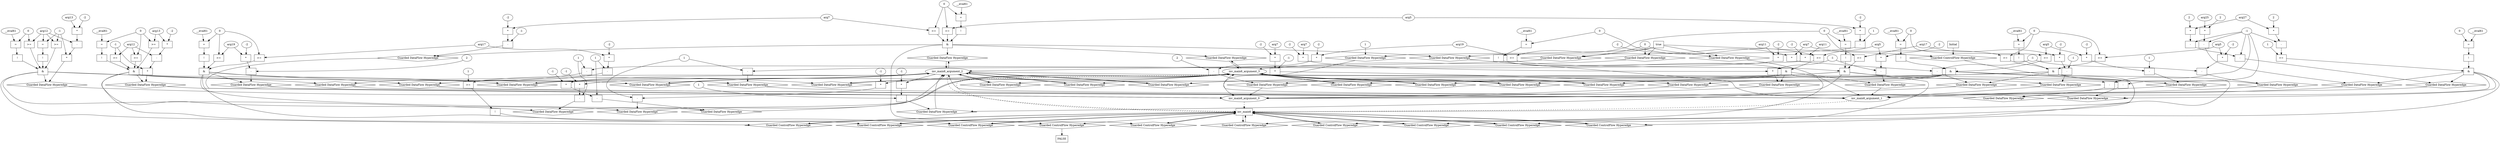 digraph dag {
inv_main6 [label="inv_main6" shape="rect"];
FALSE [label="FALSE" shape="rect"];
Initial [label="Initial" shape="rect"];
ControlFowHyperEdge_0 [label="Guarded ControlFlow Hyperedge" shape="diamond"];
Initial -> ControlFowHyperEdge_0[label=""]
ControlFowHyperEdge_0 -> inv_main6[label=""]
ControlFowHyperEdge_1 [label="Guarded ControlFlow Hyperedge" shape="diamond"];
inv_main6 -> ControlFowHyperEdge_1[label=""]
ControlFowHyperEdge_1 -> inv_main6[label=""]
ControlFowHyperEdge_2 [label="Guarded ControlFlow Hyperedge" shape="diamond"];
inv_main6 -> ControlFowHyperEdge_2[label=""]
ControlFowHyperEdge_2 -> inv_main6[label=""]
ControlFowHyperEdge_3 [label="Guarded ControlFlow Hyperedge" shape="diamond"];
inv_main6 -> ControlFowHyperEdge_3[label=""]
ControlFowHyperEdge_3 -> inv_main6[label=""]
ControlFowHyperEdge_4 [label="Guarded ControlFlow Hyperedge" shape="diamond"];
inv_main6 -> ControlFowHyperEdge_4[label=""]
ControlFowHyperEdge_4 -> inv_main6[label=""]
ControlFowHyperEdge_5 [label="Guarded ControlFlow Hyperedge" shape="diamond"];
inv_main6 -> ControlFowHyperEdge_5[label=""]
ControlFowHyperEdge_5 -> inv_main6[label=""]
ControlFowHyperEdge_6 [label="Guarded ControlFlow Hyperedge" shape="diamond"];
inv_main6 -> ControlFowHyperEdge_6[label=""]
ControlFowHyperEdge_6 -> inv_main6[label=""]
ControlFowHyperEdge_7 [label="Guarded ControlFlow Hyperedge" shape="diamond"];
inv_main6 -> ControlFowHyperEdge_7[label=""]
ControlFowHyperEdge_7 -> inv_main6[label=""]
ControlFowHyperEdge_8 [label="Guarded ControlFlow Hyperedge" shape="diamond"];
inv_main6 -> ControlFowHyperEdge_8[label=""]
ControlFowHyperEdge_8 -> inv_main6[label=""]
ControlFowHyperEdge_9 [label="Guarded ControlFlow Hyperedge" shape="diamond"];
inv_main6 -> ControlFowHyperEdge_9[label=""]
ControlFowHyperEdge_9 -> inv_main6[label=""]
ControlFowHyperEdge_10 [label="Guarded ControlFlow Hyperedge" shape="diamond"];
inv_main6 -> ControlFowHyperEdge_10[label=""]
ControlFowHyperEdge_10 -> FALSE[label=""]
inv_main6_argument_0 [label="inv_main6_argument_0" shape="oval"];
inv_main6_argument_0 -> inv_main6[label="" style="dashed"]
inv_main6_argument_1 [label="inv_main6_argument_1" shape="oval"];
inv_main6_argument_1 -> inv_main6[label="" style="dashed"]
inv_main6_argument_2 [label="inv_main6_argument_2" shape="oval"];
inv_main6_argument_2 -> inv_main6[label="" style="dashed"]
inv_main6_argument_3 [label="inv_main6_argument_3" shape="oval"];
inv_main6_argument_3 -> inv_main6[label="" style="dashed"]

true_0 [label="true" shape="rect"];
true_0->ControlFowHyperEdge_0 [label=""];
xxxinv_main6___Initial_0xxxdataFlow_0_node_0 [label="1"];

xxxinv_main6___Initial_0xxxdataFlow_0_node_0->DataFowHyperEdge_0_inv_main6_argument_0 [label=""];
xxxinv_main6___Initial_0xxxdataFlow1_node_0 [label="0"];

xxxinv_main6___Initial_0xxxdataFlow1_node_0->DataFowHyperEdge_0_inv_main6_argument_1 [label=""];

xxxinv_main6___Initial_0xxxdataFlow1_node_0->DataFowHyperEdge_0_inv_main6_argument_2 [label=""];

xxxinv_main6___Initial_0xxxdataFlow1_node_0->DataFowHyperEdge_0_inv_main6_argument_3 [label=""];
xxxinv_main6___inv_main6_1xxx_and [label="&" shape="rect"];
xxxinv_main6___inv_main6_1xxxguard_0_node_0 [label="!" shape="rect"];
xxxinv_main6___inv_main6_1xxxguard_0_node_1 [label="=" shape="rect"];
xxxinv_main6___inv_main6_1xxxguard_0_node_2 [label="__eval61"];
xxxinv_main6___inv_main6_1xxxguard_0_node_3 [label="0"];
xxxinv_main6___inv_main6_1xxxguard_0_node_1->xxxinv_main6___inv_main6_1xxxguard_0_node_0
xxxinv_main6___inv_main6_1xxxguard_0_node_2->xxxinv_main6___inv_main6_1xxxguard_0_node_1
xxxinv_main6___inv_main6_1xxxguard_0_node_3->xxxinv_main6___inv_main6_1xxxguard_0_node_1

xxxinv_main6___inv_main6_1xxxguard_0_node_0->xxxinv_main6___inv_main6_1xxx_and [label=""];
xxxinv_main6___inv_main6_1xxxguard1_node_0 [label=">=" shape="rect"];
xxxinv_main6___inv_main6_1xxxguard_0_node_3->xxxinv_main6___inv_main6_1xxxguard1_node_0
xxxinv_main6___inv_main6_1xxxdataFlow_0_node_4->xxxinv_main6___inv_main6_1xxxguard1_node_0

xxxinv_main6___inv_main6_1xxxguard1_node_0->xxxinv_main6___inv_main6_1xxx_and [label=""];
xxxinv_main6___inv_main6_1xxxguard2_node_0 [label=">=" shape="rect"];
xxxinv_main6___inv_main6_1xxxdataFlow1_node_4->xxxinv_main6___inv_main6_1xxxguard2_node_0
xxxinv_main6___inv_main6_1xxxguard_0_node_3->xxxinv_main6___inv_main6_1xxxguard2_node_0

xxxinv_main6___inv_main6_1xxxguard2_node_0->xxxinv_main6___inv_main6_1xxx_and [label=""];
xxxinv_main6___inv_main6_1xxx_and->ControlFowHyperEdge_1 [label=""];
xxxinv_main6___inv_main6_1xxxdataFlow_0_node_0 [label="-" shape="rect"];
xxxinv_main6___inv_main6_1xxxdataFlow_0_node_1 [label="-1"];
xxxinv_main6___inv_main6_1xxxdataFlow_0_node_2 [label="*" shape="rect"];
xxxinv_main6___inv_main6_1xxxdataFlow_0_node_3 [label="-2"];
xxxinv_main6___inv_main6_1xxxdataFlow_0_node_4 [label="arg7"];
xxxinv_main6___inv_main6_1xxxdataFlow_0_node_1->xxxinv_main6___inv_main6_1xxxdataFlow_0_node_0
xxxinv_main6___inv_main6_1xxxdataFlow_0_node_2->xxxinv_main6___inv_main6_1xxxdataFlow_0_node_0
xxxinv_main6___inv_main6_1xxxdataFlow_0_node_4->xxxinv_main6___inv_main6_1xxxdataFlow_0_node_2
xxxinv_main6___inv_main6_1xxxdataFlow_0_node_3->xxxinv_main6___inv_main6_1xxxdataFlow_0_node_2

xxxinv_main6___inv_main6_1xxxdataFlow_0_node_0->DataFowHyperEdge_1_inv_main6_argument_0 [label=""];
xxxinv_main6___inv_main6_1xxxdataFlow1_node_0 [label="-" shape="rect"];
xxxinv_main6___inv_main6_1xxxdataFlow1_node_1 [label="1"];
xxxinv_main6___inv_main6_1xxxdataFlow1_node_2 [label="*" shape="rect"];
xxxinv_main6___inv_main6_1xxxdataFlow1_node_3 [label="-2"];
xxxinv_main6___inv_main6_1xxxdataFlow1_node_4 [label="arg5"];
xxxinv_main6___inv_main6_1xxxdataFlow1_node_1->xxxinv_main6___inv_main6_1xxxdataFlow1_node_0
xxxinv_main6___inv_main6_1xxxdataFlow1_node_2->xxxinv_main6___inv_main6_1xxxdataFlow1_node_0
xxxinv_main6___inv_main6_1xxxdataFlow1_node_4->xxxinv_main6___inv_main6_1xxxdataFlow1_node_2
xxxinv_main6___inv_main6_1xxxdataFlow1_node_3->xxxinv_main6___inv_main6_1xxxdataFlow1_node_2

xxxinv_main6___inv_main6_1xxxdataFlow1_node_0->DataFowHyperEdge_1_inv_main6_argument_1 [label=""];
xxxinv_main6___inv_main6_2xxx_and [label="&" shape="rect"];
xxxinv_main6___inv_main6_2xxxguard_0_node_0 [label="!" shape="rect"];
xxxinv_main6___inv_main6_2xxxguard_0_node_1 [label="=" shape="rect"];
xxxinv_main6___inv_main6_2xxxguard_0_node_2 [label="__eval61"];
xxxinv_main6___inv_main6_2xxxguard_0_node_3 [label="0"];
xxxinv_main6___inv_main6_2xxxguard_0_node_1->xxxinv_main6___inv_main6_2xxxguard_0_node_0
xxxinv_main6___inv_main6_2xxxguard_0_node_2->xxxinv_main6___inv_main6_2xxxguard_0_node_1
xxxinv_main6___inv_main6_2xxxguard_0_node_3->xxxinv_main6___inv_main6_2xxxguard_0_node_1

xxxinv_main6___inv_main6_2xxxguard_0_node_0->xxxinv_main6___inv_main6_2xxx_and [label=""];
xxxinv_main6___inv_main6_2xxxguard1_node_0 [label=">=" shape="rect"];
xxxinv_main6___inv_main6_2xxxdataFlow1_node_4->xxxinv_main6___inv_main6_2xxxguard1_node_0
xxxinv_main6___inv_main6_2xxxguard_0_node_3->xxxinv_main6___inv_main6_2xxxguard1_node_0

xxxinv_main6___inv_main6_2xxxguard1_node_0->xxxinv_main6___inv_main6_2xxx_and [label=""];
xxxinv_main6___inv_main6_2xxx_and->ControlFowHyperEdge_2 [label=""];
xxxinv_main6___inv_main6_2xxxdataFlow_0_node_0 [label="*" shape="rect"];
xxxinv_main6___inv_main6_2xxxdataFlow_0_node_1 [label="-1"];
xxxinv_main6___inv_main6_2xxxdataFlow_0_node_2 [label="*" shape="rect"];
xxxinv_main6___inv_main6_2xxxdataFlow_0_node_3 [label="-2"];
xxxinv_main6___inv_main6_2xxxdataFlow_0_node_4 [label="arg7"];
xxxinv_main6___inv_main6_2xxxdataFlow_0_node_1->xxxinv_main6___inv_main6_2xxxdataFlow_0_node_0
xxxinv_main6___inv_main6_2xxxdataFlow_0_node_2->xxxinv_main6___inv_main6_2xxxdataFlow_0_node_0
xxxinv_main6___inv_main6_2xxxdataFlow_0_node_4->xxxinv_main6___inv_main6_2xxxdataFlow_0_node_2
xxxinv_main6___inv_main6_2xxxdataFlow_0_node_3->xxxinv_main6___inv_main6_2xxxdataFlow_0_node_2

xxxinv_main6___inv_main6_2xxxdataFlow_0_node_0->DataFowHyperEdge_2_inv_main6_argument_0 [label=""];
xxxinv_main6___inv_main6_2xxxdataFlow1_node_0 [label="-" shape="rect"];
xxxinv_main6___inv_main6_2xxxdataFlow1_node_1 [label="1"];
xxxinv_main6___inv_main6_2xxxdataFlow1_node_2 [label="*" shape="rect"];
xxxinv_main6___inv_main6_2xxxdataFlow1_node_3 [label="-2"];
xxxinv_main6___inv_main6_2xxxdataFlow1_node_4 [label="arg5"];
xxxinv_main6___inv_main6_2xxxdataFlow1_node_1->xxxinv_main6___inv_main6_2xxxdataFlow1_node_0
xxxinv_main6___inv_main6_2xxxdataFlow1_node_2->xxxinv_main6___inv_main6_2xxxdataFlow1_node_0
xxxinv_main6___inv_main6_2xxxdataFlow1_node_4->xxxinv_main6___inv_main6_2xxxdataFlow1_node_2
xxxinv_main6___inv_main6_2xxxdataFlow1_node_3->xxxinv_main6___inv_main6_2xxxdataFlow1_node_2

xxxinv_main6___inv_main6_2xxxdataFlow1_node_0->DataFowHyperEdge_2_inv_main6_argument_1 [label=""];
xxxinv_main6___inv_main6_3xxx_and [label="&" shape="rect"];
xxxinv_main6___inv_main6_3xxxguard_0_node_0 [label="!" shape="rect"];
xxxinv_main6___inv_main6_3xxxguard_0_node_1 [label="=" shape="rect"];
xxxinv_main6___inv_main6_3xxxguard_0_node_2 [label="__eval61"];
xxxinv_main6___inv_main6_3xxxguard_0_node_3 [label="0"];
xxxinv_main6___inv_main6_3xxxguard_0_node_1->xxxinv_main6___inv_main6_3xxxguard_0_node_0
xxxinv_main6___inv_main6_3xxxguard_0_node_2->xxxinv_main6___inv_main6_3xxxguard_0_node_1
xxxinv_main6___inv_main6_3xxxguard_0_node_3->xxxinv_main6___inv_main6_3xxxguard_0_node_1

xxxinv_main6___inv_main6_3xxxguard_0_node_0->xxxinv_main6___inv_main6_3xxx_and [label=""];
xxxinv_main6___inv_main6_3xxxguard1_node_0 [label=">=" shape="rect"];
xxxinv_main6___inv_main6_3xxxguard_0_node_3->xxxinv_main6___inv_main6_3xxxguard1_node_0
xxxinv_main6___inv_main6_3xxxdataFlow_0_node_4->xxxinv_main6___inv_main6_3xxxguard1_node_0

xxxinv_main6___inv_main6_3xxxguard1_node_0->xxxinv_main6___inv_main6_3xxx_and [label=""];
xxxinv_main6___inv_main6_3xxxguard2_node_0 [label=">=" shape="rect"];
xxxinv_main6___inv_main6_3xxxguard_0_node_3->xxxinv_main6___inv_main6_3xxxguard2_node_0
xxxinv_main6___inv_main6_3xxxdataFlow1_node_4->xxxinv_main6___inv_main6_3xxxguard2_node_0

xxxinv_main6___inv_main6_3xxxguard2_node_0->xxxinv_main6___inv_main6_3xxx_and [label=""];
xxxinv_main6___inv_main6_3xxx_and->ControlFowHyperEdge_3 [label=""];
xxxinv_main6___inv_main6_3xxxdataFlow_0_node_0 [label="-" shape="rect"];
xxxinv_main6___inv_main6_3xxxdataFlow_0_node_1 [label="-1"];
xxxinv_main6___inv_main6_3xxxdataFlow_0_node_2 [label="*" shape="rect"];
xxxinv_main6___inv_main6_3xxxdataFlow_0_node_3 [label="-2"];
xxxinv_main6___inv_main6_3xxxdataFlow_0_node_4 [label="arg7"];
xxxinv_main6___inv_main6_3xxxdataFlow_0_node_1->xxxinv_main6___inv_main6_3xxxdataFlow_0_node_0
xxxinv_main6___inv_main6_3xxxdataFlow_0_node_2->xxxinv_main6___inv_main6_3xxxdataFlow_0_node_0
xxxinv_main6___inv_main6_3xxxdataFlow_0_node_4->xxxinv_main6___inv_main6_3xxxdataFlow_0_node_2
xxxinv_main6___inv_main6_3xxxdataFlow_0_node_3->xxxinv_main6___inv_main6_3xxxdataFlow_0_node_2

xxxinv_main6___inv_main6_3xxxdataFlow_0_node_0->DataFowHyperEdge_3_inv_main6_argument_0 [label=""];
xxxinv_main6___inv_main6_3xxxdataFlow1_node_0 [label="-" shape="rect"];
xxxinv_main6___inv_main6_3xxxdataFlow1_node_2 [label="*" shape="rect"];
xxxinv_main6___inv_main6_3xxxdataFlow1_node_3 [label="-2"];
xxxinv_main6___inv_main6_3xxxdataFlow1_node_4 [label="arg5"];
xxxinv_main6___inv_main6_3xxxdataFlow_0_node_1->xxxinv_main6___inv_main6_3xxxdataFlow1_node_0
xxxinv_main6___inv_main6_3xxxdataFlow1_node_2->xxxinv_main6___inv_main6_3xxxdataFlow1_node_0
xxxinv_main6___inv_main6_3xxxdataFlow1_node_4->xxxinv_main6___inv_main6_3xxxdataFlow1_node_2
xxxinv_main6___inv_main6_3xxxdataFlow1_node_3->xxxinv_main6___inv_main6_3xxxdataFlow1_node_2

xxxinv_main6___inv_main6_3xxxdataFlow1_node_0->DataFowHyperEdge_3_inv_main6_argument_1 [label=""];
xxxinv_main6___inv_main6_4xxx_and [label="&" shape="rect"];
xxxinv_main6___inv_main6_4xxxguard_0_node_0 [label="!" shape="rect"];
xxxinv_main6___inv_main6_4xxxguard_0_node_1 [label="=" shape="rect"];
xxxinv_main6___inv_main6_4xxxguard_0_node_2 [label="__eval61"];
xxxinv_main6___inv_main6_4xxxguard_0_node_3 [label="0"];
xxxinv_main6___inv_main6_4xxxguard_0_node_1->xxxinv_main6___inv_main6_4xxxguard_0_node_0
xxxinv_main6___inv_main6_4xxxguard_0_node_2->xxxinv_main6___inv_main6_4xxxguard_0_node_1
xxxinv_main6___inv_main6_4xxxguard_0_node_3->xxxinv_main6___inv_main6_4xxxguard_0_node_1

xxxinv_main6___inv_main6_4xxxguard_0_node_0->xxxinv_main6___inv_main6_4xxx_and [label=""];
xxxinv_main6___inv_main6_4xxxguard1_node_0 [label=">=" shape="rect"];
xxxinv_main6___inv_main6_4xxxguard_0_node_3->xxxinv_main6___inv_main6_4xxxguard1_node_0
xxxinv_main6___inv_main6_4xxxdataFlow1_node_4->xxxinv_main6___inv_main6_4xxxguard1_node_0

xxxinv_main6___inv_main6_4xxxguard1_node_0->xxxinv_main6___inv_main6_4xxx_and [label=""];
xxxinv_main6___inv_main6_4xxx_and->ControlFowHyperEdge_4 [label=""];
xxxinv_main6___inv_main6_4xxxdataFlow_0_node_0 [label="*" shape="rect"];
xxxinv_main6___inv_main6_4xxxdataFlow_0_node_1 [label="-1"];
xxxinv_main6___inv_main6_4xxxdataFlow_0_node_2 [label="*" shape="rect"];
xxxinv_main6___inv_main6_4xxxdataFlow_0_node_3 [label="-2"];
xxxinv_main6___inv_main6_4xxxdataFlow_0_node_4 [label="arg7"];
xxxinv_main6___inv_main6_4xxxdataFlow_0_node_1->xxxinv_main6___inv_main6_4xxxdataFlow_0_node_0
xxxinv_main6___inv_main6_4xxxdataFlow_0_node_2->xxxinv_main6___inv_main6_4xxxdataFlow_0_node_0
xxxinv_main6___inv_main6_4xxxdataFlow_0_node_4->xxxinv_main6___inv_main6_4xxxdataFlow_0_node_2
xxxinv_main6___inv_main6_4xxxdataFlow_0_node_3->xxxinv_main6___inv_main6_4xxxdataFlow_0_node_2

xxxinv_main6___inv_main6_4xxxdataFlow_0_node_0->DataFowHyperEdge_4_inv_main6_argument_0 [label=""];
xxxinv_main6___inv_main6_4xxxdataFlow1_node_0 [label="-" shape="rect"];
xxxinv_main6___inv_main6_4xxxdataFlow_0_node_1 [label="-1"];
xxxinv_main6___inv_main6_4xxxdataFlow1_node_2 [label="*" shape="rect"];
xxxinv_main6___inv_main6_4xxxdataFlow1_node_3 [label="-2"];
xxxinv_main6___inv_main6_4xxxdataFlow1_node_4 [label="arg5"];
xxxinv_main6___inv_main6_4xxxdataFlow_0_node_1->xxxinv_main6___inv_main6_4xxxdataFlow1_node_0
xxxinv_main6___inv_main6_4xxxdataFlow1_node_2->xxxinv_main6___inv_main6_4xxxdataFlow1_node_0
xxxinv_main6___inv_main6_4xxxdataFlow1_node_4->xxxinv_main6___inv_main6_4xxxdataFlow1_node_2
xxxinv_main6___inv_main6_4xxxdataFlow1_node_3->xxxinv_main6___inv_main6_4xxxdataFlow1_node_2

xxxinv_main6___inv_main6_4xxxdataFlow1_node_0->DataFowHyperEdge_4_inv_main6_argument_1 [label=""];
xxxinv_main6___inv_main6_5xxx_and [label="&" shape="rect"];
xxxinv_main6___inv_main6_5xxxguard_0_node_0 [label="!" shape="rect"];
xxxinv_main6___inv_main6_5xxxguard_0_node_1 [label="=" shape="rect"];
xxxinv_main6___inv_main6_5xxxguard_0_node_2 [label="__eval61"];
xxxinv_main6___inv_main6_5xxxguard_0_node_3 [label="0"];
xxxinv_main6___inv_main6_5xxxguard_0_node_1->xxxinv_main6___inv_main6_5xxxguard_0_node_0
xxxinv_main6___inv_main6_5xxxguard_0_node_2->xxxinv_main6___inv_main6_5xxxguard_0_node_1
xxxinv_main6___inv_main6_5xxxguard_0_node_3->xxxinv_main6___inv_main6_5xxxguard_0_node_1

xxxinv_main6___inv_main6_5xxxguard_0_node_0->xxxinv_main6___inv_main6_5xxx_and [label=""];
xxxinv_main6___inv_main6_5xxxguard1_node_0 [label="!" shape="rect"];
xxxinv_main6___inv_main6_5xxxguard1_node_1 [label="=" shape="rect"];
xxxinv_main6___inv_main6_5xxxdataFlow_0_node_1 [label="-1"];
xxxinv_main6___inv_main6_5xxxguard1_node_1->xxxinv_main6___inv_main6_5xxxguard1_node_0
xxxinv_main6___inv_main6_5xxxdataFlow_0_node_6->xxxinv_main6___inv_main6_5xxxguard1_node_1
xxxinv_main6___inv_main6_5xxxdataFlow_0_node_1->xxxinv_main6___inv_main6_5xxxguard1_node_1

xxxinv_main6___inv_main6_5xxxguard1_node_0->xxxinv_main6___inv_main6_5xxx_and [label=""];
xxxinv_main6___inv_main6_5xxxguard2_node_0 [label=">=" shape="rect"];
xxxinv_main6___inv_main6_5xxxguard_0_node_3->xxxinv_main6___inv_main6_5xxxguard2_node_0
xxxinv_main6___inv_main6_5xxxdataFlow_0_node_6->xxxinv_main6___inv_main6_5xxxguard2_node_0

xxxinv_main6___inv_main6_5xxxguard2_node_0->xxxinv_main6___inv_main6_5xxx_and [label=""];
xxxinv_main6___inv_main6_5xxxguard3_node_0 [label=">=" shape="rect"];
xxxinv_main6___inv_main6_5xxxdataFlow_0_node_6->xxxinv_main6___inv_main6_5xxxguard3_node_0
xxxinv_main6___inv_main6_5xxxdataFlow_0_node_1->xxxinv_main6___inv_main6_5xxxguard3_node_0

xxxinv_main6___inv_main6_5xxxguard3_node_0->xxxinv_main6___inv_main6_5xxx_and [label=""];
xxxinv_main6___inv_main6_5xxx_and->ControlFowHyperEdge_5 [label=""];
xxxinv_main6___inv_main6_5xxxdataFlow_0_node_0 [label="*" shape="rect"];
xxxinv_main6___inv_main6_5xxxdataFlow_0_node_1 [label="-1"];
xxxinv_main6___inv_main6_5xxxdataFlow_0_node_2 [label="-" shape="rect"];
xxxinv_main6___inv_main6_5xxxdataFlow_0_node_3 [label="*" shape="rect"];
xxxinv_main6___inv_main6_5xxxdataFlow_0_node_4 [label="-2"];
xxxinv_main6___inv_main6_5xxxdataFlow_0_node_5 [label="arg13"];
xxxinv_main6___inv_main6_5xxxdataFlow_0_node_6 [label="arg12"];
xxxinv_main6___inv_main6_5xxxdataFlow_0_node_1->xxxinv_main6___inv_main6_5xxxdataFlow_0_node_0
xxxinv_main6___inv_main6_5xxxdataFlow_0_node_2->xxxinv_main6___inv_main6_5xxxdataFlow_0_node_0
xxxinv_main6___inv_main6_5xxxdataFlow_0_node_3->xxxinv_main6___inv_main6_5xxxdataFlow_0_node_2
xxxinv_main6___inv_main6_5xxxdataFlow_0_node_6->xxxinv_main6___inv_main6_5xxxdataFlow_0_node_2
xxxinv_main6___inv_main6_5xxxdataFlow_0_node_4->xxxinv_main6___inv_main6_5xxxdataFlow_0_node_3
xxxinv_main6___inv_main6_5xxxdataFlow_0_node_5->xxxinv_main6___inv_main6_5xxxdataFlow_0_node_3

xxxinv_main6___inv_main6_5xxxdataFlow_0_node_0->DataFowHyperEdge_5_inv_main6_argument_0 [label=""];
xxxinv_main6___inv_main6_5xxxdataFlow1_node_0 [label="-" shape="rect"];
xxxinv_main6___inv_main6_5xxxdataFlow1_node_1 [label="1"];
xxxinv_main6___inv_main6_5xxxdataFlow1_node_2 [label="*" shape="rect"];
xxxinv_main6___inv_main6_5xxxdataFlow1_node_3 [label="-2"];
xxxinv_main6___inv_main6_5xxxdataFlow1_node_4 [label="arg11"];
xxxinv_main6___inv_main6_5xxxdataFlow1_node_1->xxxinv_main6___inv_main6_5xxxdataFlow1_node_0
xxxinv_main6___inv_main6_5xxxdataFlow1_node_2->xxxinv_main6___inv_main6_5xxxdataFlow1_node_0
xxxinv_main6___inv_main6_5xxxdataFlow1_node_4->xxxinv_main6___inv_main6_5xxxdataFlow1_node_2
xxxinv_main6___inv_main6_5xxxdataFlow1_node_3->xxxinv_main6___inv_main6_5xxxdataFlow1_node_2

xxxinv_main6___inv_main6_5xxxdataFlow1_node_0->DataFowHyperEdge_5_inv_main6_argument_1 [label=""];
xxxinv_main6___inv_main6_5xxxdataFlow2_node_0 [label="-" shape="rect"];
xxxinv_main6___inv_main6_5xxxdataFlow2_node_2 [label="*" shape="rect"];
xxxinv_main6___inv_main6_5xxxdataFlow2_node_3 [label="-1"];
xxxinv_main6___inv_main6_5xxxdataFlow1_node_1->xxxinv_main6___inv_main6_5xxxdataFlow2_node_0
xxxinv_main6___inv_main6_5xxxdataFlow2_node_2->xxxinv_main6___inv_main6_5xxxdataFlow2_node_0
inv_main6_argument_3->xxxinv_main6___inv_main6_5xxxdataFlow2_node_2
xxxinv_main6___inv_main6_5xxxdataFlow2_node_3->xxxinv_main6___inv_main6_5xxxdataFlow2_node_2

xxxinv_main6___inv_main6_5xxxdataFlow2_node_0->DataFowHyperEdge_5_inv_main6_argument_3 [label=""];
xxxinv_main6___inv_main6_6xxx_and [label="&" shape="rect"];
xxxinv_main6___inv_main6_6xxxguard_0_node_0 [label="!" shape="rect"];
xxxinv_main6___inv_main6_6xxxguard_0_node_1 [label="=" shape="rect"];
xxxinv_main6___inv_main6_6xxxguard_0_node_2 [label="__eval61"];
xxxinv_main6___inv_main6_6xxxguard_0_node_3 [label="0"];
xxxinv_main6___inv_main6_6xxxguard_0_node_1->xxxinv_main6___inv_main6_6xxxguard_0_node_0
xxxinv_main6___inv_main6_6xxxguard_0_node_2->xxxinv_main6___inv_main6_6xxxguard_0_node_1
xxxinv_main6___inv_main6_6xxxguard_0_node_3->xxxinv_main6___inv_main6_6xxxguard_0_node_1

xxxinv_main6___inv_main6_6xxxguard_0_node_0->xxxinv_main6___inv_main6_6xxx_and [label=""];
xxxinv_main6___inv_main6_6xxxguard1_node_0 [label=">=" shape="rect"];
xxxinv_main6___inv_main6_6xxxguard_0_node_3->xxxinv_main6___inv_main6_6xxxguard1_node_0
xxxinv_main6___inv_main6_6xxxdataFlow_0_node_5->xxxinv_main6___inv_main6_6xxxguard1_node_0

xxxinv_main6___inv_main6_6xxxguard1_node_0->xxxinv_main6___inv_main6_6xxx_and [label=""];
xxxinv_main6___inv_main6_6xxxguard2_node_0 [label=">=" shape="rect"];
xxxinv_main6___inv_main6_6xxxguard_0_node_3->xxxinv_main6___inv_main6_6xxxguard2_node_0
xxxinv_main6___inv_main6_6xxxdataFlow_0_node_6->xxxinv_main6___inv_main6_6xxxguard2_node_0

xxxinv_main6___inv_main6_6xxxguard2_node_0->xxxinv_main6___inv_main6_6xxx_and [label=""];
xxxinv_main6___inv_main6_6xxxguard3_node_0 [label=">=" shape="rect"];
xxxinv_main6___inv_main6_6xxxdataFlow_0_node_1 [label="-1"];
xxxinv_main6___inv_main6_6xxxdataFlow_0_node_6->xxxinv_main6___inv_main6_6xxxguard3_node_0
xxxinv_main6___inv_main6_6xxxdataFlow_0_node_1->xxxinv_main6___inv_main6_6xxxguard3_node_0

xxxinv_main6___inv_main6_6xxxguard3_node_0->xxxinv_main6___inv_main6_6xxx_and [label=""];
xxxinv_main6___inv_main6_6xxx_and->ControlFowHyperEdge_6 [label=""];
xxxinv_main6___inv_main6_6xxxdataFlow_0_node_0 [label="*" shape="rect"];
xxxinv_main6___inv_main6_6xxxdataFlow_0_node_1 [label="-1"];
xxxinv_main6___inv_main6_6xxxdataFlow_0_node_2 [label="-" shape="rect"];
xxxinv_main6___inv_main6_6xxxdataFlow_0_node_3 [label="*" shape="rect"];
xxxinv_main6___inv_main6_6xxxdataFlow_0_node_4 [label="-2"];
xxxinv_main6___inv_main6_6xxxdataFlow_0_node_5 [label="arg13"];
xxxinv_main6___inv_main6_6xxxdataFlow_0_node_6 [label="arg12"];
xxxinv_main6___inv_main6_6xxxdataFlow_0_node_1->xxxinv_main6___inv_main6_6xxxdataFlow_0_node_0
xxxinv_main6___inv_main6_6xxxdataFlow_0_node_2->xxxinv_main6___inv_main6_6xxxdataFlow_0_node_0
xxxinv_main6___inv_main6_6xxxdataFlow_0_node_3->xxxinv_main6___inv_main6_6xxxdataFlow_0_node_2
xxxinv_main6___inv_main6_6xxxdataFlow_0_node_6->xxxinv_main6___inv_main6_6xxxdataFlow_0_node_2
xxxinv_main6___inv_main6_6xxxdataFlow_0_node_4->xxxinv_main6___inv_main6_6xxxdataFlow_0_node_3
xxxinv_main6___inv_main6_6xxxdataFlow_0_node_5->xxxinv_main6___inv_main6_6xxxdataFlow_0_node_3

xxxinv_main6___inv_main6_6xxxdataFlow_0_node_0->DataFowHyperEdge_6_inv_main6_argument_0 [label=""];
xxxinv_main6___inv_main6_6xxxdataFlow1_node_0 [label="-" shape="rect"];
xxxinv_main6___inv_main6_6xxxdataFlow1_node_1 [label="1"];
xxxinv_main6___inv_main6_6xxxdataFlow1_node_2 [label="*" shape="rect"];
xxxinv_main6___inv_main6_6xxxdataFlow1_node_3 [label="-2"];
xxxinv_main6___inv_main6_6xxxdataFlow1_node_4 [label="arg11"];
xxxinv_main6___inv_main6_6xxxdataFlow1_node_1->xxxinv_main6___inv_main6_6xxxdataFlow1_node_0
xxxinv_main6___inv_main6_6xxxdataFlow1_node_2->xxxinv_main6___inv_main6_6xxxdataFlow1_node_0
xxxinv_main6___inv_main6_6xxxdataFlow1_node_4->xxxinv_main6___inv_main6_6xxxdataFlow1_node_2
xxxinv_main6___inv_main6_6xxxdataFlow1_node_3->xxxinv_main6___inv_main6_6xxxdataFlow1_node_2

xxxinv_main6___inv_main6_6xxxdataFlow1_node_0->DataFowHyperEdge_6_inv_main6_argument_1 [label=""];
xxxinv_main6___inv_main6_6xxxdataFlow2_node_0 [label="-" shape="rect"];
xxxinv_main6___inv_main6_6xxxdataFlow2_node_2 [label="*" shape="rect"];
xxxinv_main6___inv_main6_6xxxdataFlow2_node_3 [label="-1"];
xxxinv_main6___inv_main6_6xxxdataFlow1_node_1->xxxinv_main6___inv_main6_6xxxdataFlow2_node_0
xxxinv_main6___inv_main6_6xxxdataFlow2_node_2->xxxinv_main6___inv_main6_6xxxdataFlow2_node_0
inv_main6_argument_3->xxxinv_main6___inv_main6_6xxxdataFlow2_node_2
xxxinv_main6___inv_main6_6xxxdataFlow2_node_3->xxxinv_main6___inv_main6_6xxxdataFlow2_node_2

xxxinv_main6___inv_main6_6xxxdataFlow2_node_0->DataFowHyperEdge_6_inv_main6_argument_3 [label=""];
xxxinv_main6___inv_main6_7xxx_and [label="&" shape="rect"];
xxxinv_main6___inv_main6_7xxxguard_0_node_0 [label="!" shape="rect"];
xxxinv_main6___inv_main6_7xxxguard_0_node_1 [label="=" shape="rect"];
xxxinv_main6___inv_main6_7xxxguard_0_node_2 [label="__eval61"];
xxxinv_main6___inv_main6_7xxxguard_0_node_3 [label="0"];
xxxinv_main6___inv_main6_7xxxguard_0_node_1->xxxinv_main6___inv_main6_7xxxguard_0_node_0
xxxinv_main6___inv_main6_7xxxguard_0_node_2->xxxinv_main6___inv_main6_7xxxguard_0_node_1
xxxinv_main6___inv_main6_7xxxguard_0_node_3->xxxinv_main6___inv_main6_7xxxguard_0_node_1

xxxinv_main6___inv_main6_7xxxguard_0_node_0->xxxinv_main6___inv_main6_7xxx_and [label=""];
xxxinv_main6___inv_main6_7xxxguard1_node_0 [label=">=" shape="rect"];
xxxinv_main6___inv_main6_7xxxdataFlow_0_node_4->xxxinv_main6___inv_main6_7xxxguard1_node_0
xxxinv_main6___inv_main6_7xxxguard_0_node_3->xxxinv_main6___inv_main6_7xxxguard1_node_0

xxxinv_main6___inv_main6_7xxxguard1_node_0->xxxinv_main6___inv_main6_7xxx_and [label=""];
xxxinv_main6___inv_main6_7xxxguard2_node_0 [label=">=" shape="rect"];
xxxinv_main6___inv_main6_7xxxdataFlow1_node_4->xxxinv_main6___inv_main6_7xxxguard2_node_0
xxxinv_main6___inv_main6_7xxxguard_0_node_3->xxxinv_main6___inv_main6_7xxxguard2_node_0

xxxinv_main6___inv_main6_7xxxguard2_node_0->xxxinv_main6___inv_main6_7xxx_and [label=""];
xxxinv_main6___inv_main6_7xxx_and->ControlFowHyperEdge_7 [label=""];
xxxinv_main6___inv_main6_7xxxdataFlow_0_node_0 [label="-" shape="rect"];
xxxinv_main6___inv_main6_7xxxdataFlow_0_node_1 [label="2"];
xxxinv_main6___inv_main6_7xxxdataFlow_0_node_2 [label="*" shape="rect"];
xxxinv_main6___inv_main6_7xxxdataFlow_0_node_3 [label="-2"];
xxxinv_main6___inv_main6_7xxxdataFlow_0_node_4 [label="arg19"];
xxxinv_main6___inv_main6_7xxxdataFlow_0_node_1->xxxinv_main6___inv_main6_7xxxdataFlow_0_node_0
xxxinv_main6___inv_main6_7xxxdataFlow_0_node_2->xxxinv_main6___inv_main6_7xxxdataFlow_0_node_0
xxxinv_main6___inv_main6_7xxxdataFlow_0_node_4->xxxinv_main6___inv_main6_7xxxdataFlow_0_node_2
xxxinv_main6___inv_main6_7xxxdataFlow_0_node_3->xxxinv_main6___inv_main6_7xxxdataFlow_0_node_2

xxxinv_main6___inv_main6_7xxxdataFlow_0_node_0->DataFowHyperEdge_7_inv_main6_argument_0 [label=""];
xxxinv_main6___inv_main6_7xxxdataFlow1_node_0 [label="-" shape="rect"];
xxxinv_main6___inv_main6_7xxxdataFlow1_node_1 [label="1"];
xxxinv_main6___inv_main6_7xxxdataFlow1_node_2 [label="*" shape="rect"];
xxxinv_main6___inv_main6_7xxxdataFlow1_node_3 [label="-2"];
xxxinv_main6___inv_main6_7xxxdataFlow1_node_4 [label="arg17"];
xxxinv_main6___inv_main6_7xxxdataFlow1_node_1->xxxinv_main6___inv_main6_7xxxdataFlow1_node_0
xxxinv_main6___inv_main6_7xxxdataFlow1_node_2->xxxinv_main6___inv_main6_7xxxdataFlow1_node_0
xxxinv_main6___inv_main6_7xxxdataFlow1_node_4->xxxinv_main6___inv_main6_7xxxdataFlow1_node_2
xxxinv_main6___inv_main6_7xxxdataFlow1_node_3->xxxinv_main6___inv_main6_7xxxdataFlow1_node_2

xxxinv_main6___inv_main6_7xxxdataFlow1_node_0->DataFowHyperEdge_7_inv_main6_argument_1 [label=""];
xxxinv_main6___inv_main6_7xxxdataFlow2_node_0 [label="-" shape="rect"];
xxxinv_main6___inv_main6_7xxxdataFlow2_node_2 [label="*" shape="rect"];
xxxinv_main6___inv_main6_7xxxdataFlow2_node_3 [label="-1"];
xxxinv_main6___inv_main6_7xxxdataFlow1_node_1->xxxinv_main6___inv_main6_7xxxdataFlow2_node_0
xxxinv_main6___inv_main6_7xxxdataFlow2_node_2->xxxinv_main6___inv_main6_7xxxdataFlow2_node_0
inv_main6_argument_2->xxxinv_main6___inv_main6_7xxxdataFlow2_node_2
xxxinv_main6___inv_main6_7xxxdataFlow2_node_3->xxxinv_main6___inv_main6_7xxxdataFlow2_node_2

xxxinv_main6___inv_main6_7xxxdataFlow2_node_0->DataFowHyperEdge_7_inv_main6_argument_2 [label=""];
xxxinv_main6___inv_main6_8xxx_and [label="&" shape="rect"];
xxxinv_main6___inv_main6_8xxxguard_0_node_0 [label="!" shape="rect"];
xxxinv_main6___inv_main6_8xxxguard_0_node_1 [label="=" shape="rect"];
xxxinv_main6___inv_main6_8xxxguard_0_node_2 [label="__eval61"];
xxxinv_main6___inv_main6_8xxxguard_0_node_3 [label="0"];
xxxinv_main6___inv_main6_8xxxguard_0_node_1->xxxinv_main6___inv_main6_8xxxguard_0_node_0
xxxinv_main6___inv_main6_8xxxguard_0_node_2->xxxinv_main6___inv_main6_8xxxguard_0_node_1
xxxinv_main6___inv_main6_8xxxguard_0_node_3->xxxinv_main6___inv_main6_8xxxguard_0_node_1

xxxinv_main6___inv_main6_8xxxguard_0_node_0->xxxinv_main6___inv_main6_8xxx_and [label=""];
xxxinv_main6___inv_main6_8xxxguard1_node_0 [label=">=" shape="rect"];
xxxinv_main6___inv_main6_8xxxdataFlow_0_node_4->xxxinv_main6___inv_main6_8xxxguard1_node_0
xxxinv_main6___inv_main6_8xxxguard_0_node_3->xxxinv_main6___inv_main6_8xxxguard1_node_0

xxxinv_main6___inv_main6_8xxxguard1_node_0->xxxinv_main6___inv_main6_8xxx_and [label=""];
xxxinv_main6___inv_main6_8xxxguard2_node_0 [label=">=" shape="rect"];
xxxinv_main6___inv_main6_8xxxguard_0_node_3->xxxinv_main6___inv_main6_8xxxguard2_node_0
xxxinv_main6___inv_main6_8xxxdataFlow1_node_4->xxxinv_main6___inv_main6_8xxxguard2_node_0

xxxinv_main6___inv_main6_8xxxguard2_node_0->xxxinv_main6___inv_main6_8xxx_and [label=""];
xxxinv_main6___inv_main6_8xxx_and->ControlFowHyperEdge_8 [label=""];
xxxinv_main6___inv_main6_8xxxdataFlow_0_node_0 [label="-" shape="rect"];
xxxinv_main6___inv_main6_8xxxdataFlow_0_node_1 [label="2"];
xxxinv_main6___inv_main6_8xxxdataFlow_0_node_2 [label="*" shape="rect"];
xxxinv_main6___inv_main6_8xxxdataFlow_0_node_3 [label="-2"];
xxxinv_main6___inv_main6_8xxxdataFlow_0_node_4 [label="arg19"];
xxxinv_main6___inv_main6_8xxxdataFlow_0_node_1->xxxinv_main6___inv_main6_8xxxdataFlow_0_node_0
xxxinv_main6___inv_main6_8xxxdataFlow_0_node_2->xxxinv_main6___inv_main6_8xxxdataFlow_0_node_0
xxxinv_main6___inv_main6_8xxxdataFlow_0_node_4->xxxinv_main6___inv_main6_8xxxdataFlow_0_node_2
xxxinv_main6___inv_main6_8xxxdataFlow_0_node_3->xxxinv_main6___inv_main6_8xxxdataFlow_0_node_2

xxxinv_main6___inv_main6_8xxxdataFlow_0_node_0->DataFowHyperEdge_8_inv_main6_argument_0 [label=""];
xxxinv_main6___inv_main6_8xxxdataFlow1_node_0 [label="-" shape="rect"];
xxxinv_main6___inv_main6_8xxxdataFlow1_node_1 [label="-1"];
xxxinv_main6___inv_main6_8xxxdataFlow1_node_2 [label="*" shape="rect"];
xxxinv_main6___inv_main6_8xxxdataFlow1_node_3 [label="-2"];
xxxinv_main6___inv_main6_8xxxdataFlow1_node_4 [label="arg17"];
xxxinv_main6___inv_main6_8xxxdataFlow1_node_1->xxxinv_main6___inv_main6_8xxxdataFlow1_node_0
xxxinv_main6___inv_main6_8xxxdataFlow1_node_2->xxxinv_main6___inv_main6_8xxxdataFlow1_node_0
xxxinv_main6___inv_main6_8xxxdataFlow1_node_4->xxxinv_main6___inv_main6_8xxxdataFlow1_node_2
xxxinv_main6___inv_main6_8xxxdataFlow1_node_3->xxxinv_main6___inv_main6_8xxxdataFlow1_node_2

xxxinv_main6___inv_main6_8xxxdataFlow1_node_0->DataFowHyperEdge_8_inv_main6_argument_1 [label=""];
xxxinv_main6___inv_main6_8xxxdataFlow2_node_0 [label="-" shape="rect"];
xxxinv_main6___inv_main6_8xxxdataFlow2_node_1 [label="1"];
xxxinv_main6___inv_main6_8xxxdataFlow2_node_2 [label="*" shape="rect"];
xxxinv_main6___inv_main6_8xxxdataFlow2_node_3 [label="-1"];
xxxinv_main6___inv_main6_8xxxdataFlow2_node_1->xxxinv_main6___inv_main6_8xxxdataFlow2_node_0
xxxinv_main6___inv_main6_8xxxdataFlow2_node_2->xxxinv_main6___inv_main6_8xxxdataFlow2_node_0
inv_main6_argument_2->xxxinv_main6___inv_main6_8xxxdataFlow2_node_2
xxxinv_main6___inv_main6_8xxxdataFlow2_node_3->xxxinv_main6___inv_main6_8xxxdataFlow2_node_2

xxxinv_main6___inv_main6_8xxxdataFlow2_node_0->DataFowHyperEdge_8_inv_main6_argument_2 [label=""];
xxxinv_main6___inv_main6_9xxx_and [label="&" shape="rect"];
xxxinv_main6___inv_main6_9xxxguard_0_node_0 [label=">=" shape="rect"];
xxxinv_main6___inv_main6_9xxxguard_0_node_1 [label="-" shape="rect"];
xxxinv_main6___inv_main6_9xxxguard_0_node_2 [label="*" shape="rect"];
xxxinv_main6___inv_main6_9xxxguard_0_node_3 [label="2"];
xxxinv_main6___inv_main6_9xxxguard_0_node_6 [label="1"];
xxxinv_main6___inv_main6_9xxxguard_0_node_1->xxxinv_main6___inv_main6_9xxxguard_0_node_0
xxxinv_main6___inv_main6_9xxxguard_0_node_6->xxxinv_main6___inv_main6_9xxxguard_0_node_0
xxxinv_main6___inv_main6_9xxxguard_0_node_2->xxxinv_main6___inv_main6_9xxxguard_0_node_1
xxxinv_main6___inv_main6_9xxxdataFlow_0_node_5->xxxinv_main6___inv_main6_9xxxguard_0_node_1
xxxinv_main6___inv_main6_9xxxguard_0_node_3->xxxinv_main6___inv_main6_9xxxguard_0_node_2
xxxinv_main6___inv_main6_9xxxdataFlow_0_node_4->xxxinv_main6___inv_main6_9xxxguard_0_node_2

xxxinv_main6___inv_main6_9xxxguard_0_node_0->xxxinv_main6___inv_main6_9xxx_and [label=""];
xxxinv_main6___inv_main6_9xxxguard1_node_0 [label="!" shape="rect"];
xxxinv_main6___inv_main6_9xxxguard1_node_1 [label="=" shape="rect"];
xxxinv_main6___inv_main6_9xxxguard1_node_2 [label="__eval61"];
xxxinv_main6___inv_main6_9xxxguard1_node_3 [label="0"];
xxxinv_main6___inv_main6_9xxxguard1_node_1->xxxinv_main6___inv_main6_9xxxguard1_node_0
xxxinv_main6___inv_main6_9xxxguard1_node_2->xxxinv_main6___inv_main6_9xxxguard1_node_1
xxxinv_main6___inv_main6_9xxxguard1_node_3->xxxinv_main6___inv_main6_9xxxguard1_node_1

xxxinv_main6___inv_main6_9xxxguard1_node_0->xxxinv_main6___inv_main6_9xxx_and [label=""];
xxxinv_main6___inv_main6_9xxx_and->ControlFowHyperEdge_9 [label=""];
xxxinv_main6___inv_main6_9xxxdataFlow_0_node_0 [label="-" shape="rect"];
xxxinv_main6___inv_main6_9xxxdataFlow_0_node_1 [label="-" shape="rect"];
xxxinv_main6___inv_main6_9xxxdataFlow_0_node_2 [label="*" shape="rect"];
xxxinv_main6___inv_main6_9xxxdataFlow_0_node_3 [label="2"];
xxxinv_main6___inv_main6_9xxxdataFlow_0_node_4 [label="arg27"];
xxxinv_main6___inv_main6_9xxxdataFlow_0_node_5 [label="-1"];
xxxinv_main6___inv_main6_9xxxdataFlow_0_node_1->xxxinv_main6___inv_main6_9xxxdataFlow_0_node_0
xxxinv_main6___inv_main6_9xxxdataFlow_0_node_5->xxxinv_main6___inv_main6_9xxxdataFlow_0_node_0
xxxinv_main6___inv_main6_9xxxdataFlow_0_node_2->xxxinv_main6___inv_main6_9xxxdataFlow_0_node_1
xxxinv_main6___inv_main6_9xxxdataFlow_0_node_5->xxxinv_main6___inv_main6_9xxxdataFlow_0_node_1
xxxinv_main6___inv_main6_9xxxdataFlow_0_node_3->xxxinv_main6___inv_main6_9xxxdataFlow_0_node_2
xxxinv_main6___inv_main6_9xxxdataFlow_0_node_4->xxxinv_main6___inv_main6_9xxxdataFlow_0_node_2

xxxinv_main6___inv_main6_9xxxdataFlow_0_node_0->DataFowHyperEdge_9_inv_main6_argument_0 [label=""];
xxxinv_main6___inv_main6_9xxxdataFlow1_node_0 [label="-" shape="rect"];
xxxinv_main6___inv_main6_9xxxdataFlow1_node_1 [label="*" shape="rect"];
xxxinv_main6___inv_main6_9xxxdataFlow1_node_2 [label="2"];
xxxinv_main6___inv_main6_9xxxdataFlow1_node_3 [label="arg25"];
xxxinv_main6___inv_main6_9xxxdataFlow1_node_1->xxxinv_main6___inv_main6_9xxxdataFlow1_node_0
xxxinv_main6___inv_main6_9xxxdataFlow_0_node_5->xxxinv_main6___inv_main6_9xxxdataFlow1_node_0
xxxinv_main6___inv_main6_9xxxdataFlow1_node_2->xxxinv_main6___inv_main6_9xxxdataFlow1_node_1
xxxinv_main6___inv_main6_9xxxdataFlow1_node_3->xxxinv_main6___inv_main6_9xxxdataFlow1_node_1

xxxinv_main6___inv_main6_9xxxdataFlow1_node_0->DataFowHyperEdge_9_inv_main6_argument_1 [label=""];
xxxinv_main6___inv_main6_9xxxdataFlow2_node_0 [label="-" shape="rect"];
inv_main6_argument_2->xxxinv_main6___inv_main6_9xxxdataFlow2_node_0
xxxinv_main6___inv_main6_9xxxdataFlow_0_node_5->xxxinv_main6___inv_main6_9xxxdataFlow2_node_0

xxxinv_main6___inv_main6_9xxxdataFlow2_node_0->DataFowHyperEdge_9_inv_main6_argument_2 [label=""];
xxxinv_main6___inv_main6_9xxxdataFlow3_node_0 [label="-" shape="rect"];
inv_main6_argument_3->xxxinv_main6___inv_main6_9xxxdataFlow3_node_0
xxxinv_main6___inv_main6_9xxxdataFlow_0_node_5->xxxinv_main6___inv_main6_9xxxdataFlow3_node_0

xxxinv_main6___inv_main6_9xxxdataFlow3_node_0->DataFowHyperEdge_9_inv_main6_argument_3 [label=""];
xxxFALSE___inv_main6_10xxxguard_0_node_0 [label="!" shape="rect"];
xxxFALSE___inv_main6_10xxxguard_0_node_1 [label=">=" shape="rect"];
xxxFALSE___inv_main6_10xxxguard_0_node_2 [label="1"];
xxxFALSE___inv_main6_10xxxguard_0_node_1->xxxFALSE___inv_main6_10xxxguard_0_node_0
xxxFALSE___inv_main6_10xxxguard_0_node_2->xxxFALSE___inv_main6_10xxxguard_0_node_1
inv_main6_argument_2->xxxFALSE___inv_main6_10xxxguard_0_node_1

xxxFALSE___inv_main6_10xxxguard_0_node_0->ControlFowHyperEdge_10 [label=""];
DataFowHyperEdge_0_inv_main6_argument_0 [label="Guarded DataFlow Hyperedge" shape="diamond"];
DataFowHyperEdge_0_inv_main6_argument_0 -> inv_main6_argument_0[label=""]
true_0->DataFowHyperEdge_0_inv_main6_argument_0 [label=""];
DataFowHyperEdge_0_inv_main6_argument_1 [label="Guarded DataFlow Hyperedge" shape="diamond"];
DataFowHyperEdge_0_inv_main6_argument_1 -> inv_main6_argument_1[label=""]
true_0->DataFowHyperEdge_0_inv_main6_argument_1 [label=""];
DataFowHyperEdge_0_inv_main6_argument_2 [label="Guarded DataFlow Hyperedge" shape="diamond"];
DataFowHyperEdge_0_inv_main6_argument_2 -> inv_main6_argument_2[label=""]
true_0->DataFowHyperEdge_0_inv_main6_argument_2 [label=""];
DataFowHyperEdge_0_inv_main6_argument_3 [label="Guarded DataFlow Hyperedge" shape="diamond"];
DataFowHyperEdge_0_inv_main6_argument_3 -> inv_main6_argument_3[label=""]
true_0->DataFowHyperEdge_0_inv_main6_argument_3 [label=""];
DataFowHyperEdge_1_inv_main6_argument_0 [label="Guarded DataFlow Hyperedge" shape="diamond"];
DataFowHyperEdge_1_inv_main6_argument_0 -> inv_main6_argument_0[label=""]
xxxinv_main6___inv_main6_1xxx_and -> DataFowHyperEdge_1_inv_main6_argument_0[label=""]
DataFowHyperEdge_1_inv_main6_argument_1 [label="Guarded DataFlow Hyperedge" shape="diamond"];
DataFowHyperEdge_1_inv_main6_argument_1 -> inv_main6_argument_1[label=""]
xxxinv_main6___inv_main6_1xxx_and -> DataFowHyperEdge_1_inv_main6_argument_1[label=""]
DataFowHyperEdge_1_inv_main6_argument_2 [label="Guarded DataFlow Hyperedge" shape="diamond"];
DataFowHyperEdge_1_inv_main6_argument_2 -> inv_main6_argument_2[label=""]
xxxinv_main6___inv_main6_1xxx_and -> DataFowHyperEdge_1_inv_main6_argument_2[label=""]
DataFowHyperEdge_1_inv_main6_argument_3 [label="Guarded DataFlow Hyperedge" shape="diamond"];
DataFowHyperEdge_1_inv_main6_argument_3 -> inv_main6_argument_3[label=""]
xxxinv_main6___inv_main6_1xxx_and -> DataFowHyperEdge_1_inv_main6_argument_3[label=""]
DataFowHyperEdge_2_inv_main6_argument_0 [label="Guarded DataFlow Hyperedge" shape="diamond"];
DataFowHyperEdge_2_inv_main6_argument_0 -> inv_main6_argument_0[label=""]
xxxinv_main6___inv_main6_2xxx_and -> DataFowHyperEdge_2_inv_main6_argument_0[label=""]
DataFowHyperEdge_2_inv_main6_argument_1 [label="Guarded DataFlow Hyperedge" shape="diamond"];
DataFowHyperEdge_2_inv_main6_argument_1 -> inv_main6_argument_1[label=""]
xxxinv_main6___inv_main6_2xxx_and -> DataFowHyperEdge_2_inv_main6_argument_1[label=""]
DataFowHyperEdge_2_inv_main6_argument_2 [label="Guarded DataFlow Hyperedge" shape="diamond"];
DataFowHyperEdge_2_inv_main6_argument_2 -> inv_main6_argument_2[label=""]
xxxinv_main6___inv_main6_2xxx_and -> DataFowHyperEdge_2_inv_main6_argument_2[label=""]
DataFowHyperEdge_2_inv_main6_argument_3 [label="Guarded DataFlow Hyperedge" shape="diamond"];
DataFowHyperEdge_2_inv_main6_argument_3 -> inv_main6_argument_3[label=""]
xxxinv_main6___inv_main6_2xxx_and -> DataFowHyperEdge_2_inv_main6_argument_3[label=""]
DataFowHyperEdge_3_inv_main6_argument_0 [label="Guarded DataFlow Hyperedge" shape="diamond"];
DataFowHyperEdge_3_inv_main6_argument_0 -> inv_main6_argument_0[label=""]
xxxinv_main6___inv_main6_3xxx_and -> DataFowHyperEdge_3_inv_main6_argument_0[label=""]
DataFowHyperEdge_3_inv_main6_argument_1 [label="Guarded DataFlow Hyperedge" shape="diamond"];
DataFowHyperEdge_3_inv_main6_argument_1 -> inv_main6_argument_1[label=""]
xxxinv_main6___inv_main6_3xxx_and -> DataFowHyperEdge_3_inv_main6_argument_1[label=""]
DataFowHyperEdge_3_inv_main6_argument_2 [label="Guarded DataFlow Hyperedge" shape="diamond"];
DataFowHyperEdge_3_inv_main6_argument_2 -> inv_main6_argument_2[label=""]
xxxinv_main6___inv_main6_3xxx_and -> DataFowHyperEdge_3_inv_main6_argument_2[label=""]
DataFowHyperEdge_3_inv_main6_argument_3 [label="Guarded DataFlow Hyperedge" shape="diamond"];
DataFowHyperEdge_3_inv_main6_argument_3 -> inv_main6_argument_3[label=""]
xxxinv_main6___inv_main6_3xxx_and -> DataFowHyperEdge_3_inv_main6_argument_3[label=""]
DataFowHyperEdge_4_inv_main6_argument_0 [label="Guarded DataFlow Hyperedge" shape="diamond"];
DataFowHyperEdge_4_inv_main6_argument_0 -> inv_main6_argument_0[label=""]
xxxinv_main6___inv_main6_4xxx_and -> DataFowHyperEdge_4_inv_main6_argument_0[label=""]
DataFowHyperEdge_4_inv_main6_argument_1 [label="Guarded DataFlow Hyperedge" shape="diamond"];
DataFowHyperEdge_4_inv_main6_argument_1 -> inv_main6_argument_1[label=""]
xxxinv_main6___inv_main6_4xxx_and -> DataFowHyperEdge_4_inv_main6_argument_1[label=""]
DataFowHyperEdge_4_inv_main6_argument_2 [label="Guarded DataFlow Hyperedge" shape="diamond"];
DataFowHyperEdge_4_inv_main6_argument_2 -> inv_main6_argument_2[label=""]
xxxinv_main6___inv_main6_4xxx_and -> DataFowHyperEdge_4_inv_main6_argument_2[label=""]
DataFowHyperEdge_4_inv_main6_argument_3 [label="Guarded DataFlow Hyperedge" shape="diamond"];
DataFowHyperEdge_4_inv_main6_argument_3 -> inv_main6_argument_3[label=""]
xxxinv_main6___inv_main6_4xxx_and -> DataFowHyperEdge_4_inv_main6_argument_3[label=""]
DataFowHyperEdge_5_inv_main6_argument_0 [label="Guarded DataFlow Hyperedge" shape="diamond"];
DataFowHyperEdge_5_inv_main6_argument_0 -> inv_main6_argument_0[label=""]
xxxinv_main6___inv_main6_5xxx_and -> DataFowHyperEdge_5_inv_main6_argument_0[label=""]
DataFowHyperEdge_5_inv_main6_argument_1 [label="Guarded DataFlow Hyperedge" shape="diamond"];
DataFowHyperEdge_5_inv_main6_argument_1 -> inv_main6_argument_1[label=""]
xxxinv_main6___inv_main6_5xxx_and -> DataFowHyperEdge_5_inv_main6_argument_1[label=""]
DataFowHyperEdge_5_inv_main6_argument_2 [label="Guarded DataFlow Hyperedge" shape="diamond"];
DataFowHyperEdge_5_inv_main6_argument_2 -> inv_main6_argument_2[label=""]
xxxinv_main6___inv_main6_5xxx_and -> DataFowHyperEdge_5_inv_main6_argument_2[label=""]
DataFowHyperEdge_5_inv_main6_argument_3 [label="Guarded DataFlow Hyperedge" shape="diamond"];
DataFowHyperEdge_5_inv_main6_argument_3 -> inv_main6_argument_3[label=""]
xxxinv_main6___inv_main6_5xxx_and -> DataFowHyperEdge_5_inv_main6_argument_3[label=""]
DataFowHyperEdge_6_inv_main6_argument_0 [label="Guarded DataFlow Hyperedge" shape="diamond"];
DataFowHyperEdge_6_inv_main6_argument_0 -> inv_main6_argument_0[label=""]
xxxinv_main6___inv_main6_6xxx_and -> DataFowHyperEdge_6_inv_main6_argument_0[label=""]
DataFowHyperEdge_6_inv_main6_argument_1 [label="Guarded DataFlow Hyperedge" shape="diamond"];
DataFowHyperEdge_6_inv_main6_argument_1 -> inv_main6_argument_1[label=""]
xxxinv_main6___inv_main6_6xxx_and -> DataFowHyperEdge_6_inv_main6_argument_1[label=""]
DataFowHyperEdge_6_inv_main6_argument_2 [label="Guarded DataFlow Hyperedge" shape="diamond"];
DataFowHyperEdge_6_inv_main6_argument_2 -> inv_main6_argument_2[label=""]
xxxinv_main6___inv_main6_6xxx_and -> DataFowHyperEdge_6_inv_main6_argument_2[label=""]
DataFowHyperEdge_6_inv_main6_argument_3 [label="Guarded DataFlow Hyperedge" shape="diamond"];
DataFowHyperEdge_6_inv_main6_argument_3 -> inv_main6_argument_3[label=""]
xxxinv_main6___inv_main6_6xxx_and -> DataFowHyperEdge_6_inv_main6_argument_3[label=""]
DataFowHyperEdge_7_inv_main6_argument_0 [label="Guarded DataFlow Hyperedge" shape="diamond"];
DataFowHyperEdge_7_inv_main6_argument_0 -> inv_main6_argument_0[label=""]
xxxinv_main6___inv_main6_7xxx_and -> DataFowHyperEdge_7_inv_main6_argument_0[label=""]
DataFowHyperEdge_7_inv_main6_argument_1 [label="Guarded DataFlow Hyperedge" shape="diamond"];
DataFowHyperEdge_7_inv_main6_argument_1 -> inv_main6_argument_1[label=""]
xxxinv_main6___inv_main6_7xxx_and -> DataFowHyperEdge_7_inv_main6_argument_1[label=""]
DataFowHyperEdge_7_inv_main6_argument_2 [label="Guarded DataFlow Hyperedge" shape="diamond"];
DataFowHyperEdge_7_inv_main6_argument_2 -> inv_main6_argument_2[label=""]
xxxinv_main6___inv_main6_7xxx_and -> DataFowHyperEdge_7_inv_main6_argument_2[label=""]
DataFowHyperEdge_7_inv_main6_argument_3 [label="Guarded DataFlow Hyperedge" shape="diamond"];
DataFowHyperEdge_7_inv_main6_argument_3 -> inv_main6_argument_3[label=""]
xxxinv_main6___inv_main6_7xxx_and -> DataFowHyperEdge_7_inv_main6_argument_3[label=""]
DataFowHyperEdge_8_inv_main6_argument_0 [label="Guarded DataFlow Hyperedge" shape="diamond"];
DataFowHyperEdge_8_inv_main6_argument_0 -> inv_main6_argument_0[label=""]
xxxinv_main6___inv_main6_8xxx_and -> DataFowHyperEdge_8_inv_main6_argument_0[label=""]
DataFowHyperEdge_8_inv_main6_argument_1 [label="Guarded DataFlow Hyperedge" shape="diamond"];
DataFowHyperEdge_8_inv_main6_argument_1 -> inv_main6_argument_1[label=""]
xxxinv_main6___inv_main6_8xxx_and -> DataFowHyperEdge_8_inv_main6_argument_1[label=""]
DataFowHyperEdge_8_inv_main6_argument_2 [label="Guarded DataFlow Hyperedge" shape="diamond"];
DataFowHyperEdge_8_inv_main6_argument_2 -> inv_main6_argument_2[label=""]
xxxinv_main6___inv_main6_8xxx_and -> DataFowHyperEdge_8_inv_main6_argument_2[label=""]
DataFowHyperEdge_8_inv_main6_argument_3 [label="Guarded DataFlow Hyperedge" shape="diamond"];
DataFowHyperEdge_8_inv_main6_argument_3 -> inv_main6_argument_3[label=""]
xxxinv_main6___inv_main6_8xxx_and -> DataFowHyperEdge_8_inv_main6_argument_3[label=""]
DataFowHyperEdge_9_inv_main6_argument_0 [label="Guarded DataFlow Hyperedge" shape="diamond"];
DataFowHyperEdge_9_inv_main6_argument_0 -> inv_main6_argument_0[label=""]
xxxinv_main6___inv_main6_9xxx_and -> DataFowHyperEdge_9_inv_main6_argument_0[label=""]
DataFowHyperEdge_9_inv_main6_argument_1 [label="Guarded DataFlow Hyperedge" shape="diamond"];
DataFowHyperEdge_9_inv_main6_argument_1 -> inv_main6_argument_1[label=""]
xxxinv_main6___inv_main6_9xxx_and -> DataFowHyperEdge_9_inv_main6_argument_1[label=""]
DataFowHyperEdge_9_inv_main6_argument_2 [label="Guarded DataFlow Hyperedge" shape="diamond"];
DataFowHyperEdge_9_inv_main6_argument_2 -> inv_main6_argument_2[label=""]
xxxinv_main6___inv_main6_9xxx_and -> DataFowHyperEdge_9_inv_main6_argument_2[label=""]
DataFowHyperEdge_9_inv_main6_argument_3 [label="Guarded DataFlow Hyperedge" shape="diamond"];
DataFowHyperEdge_9_inv_main6_argument_3 -> inv_main6_argument_3[label=""]
xxxinv_main6___inv_main6_9xxx_and -> DataFowHyperEdge_9_inv_main6_argument_3[label=""]
inv_main6_argument_2 -> DataFowHyperEdge_1_inv_main6_argument_2[label=""]
inv_main6_argument_3 -> DataFowHyperEdge_1_inv_main6_argument_3[label=""]
inv_main6_argument_2 -> DataFowHyperEdge_2_inv_main6_argument_2[label=""]
inv_main6_argument_3 -> DataFowHyperEdge_2_inv_main6_argument_3[label=""]
inv_main6_argument_2 -> DataFowHyperEdge_3_inv_main6_argument_2[label=""]
inv_main6_argument_3 -> DataFowHyperEdge_3_inv_main6_argument_3[label=""]
inv_main6_argument_2 -> DataFowHyperEdge_4_inv_main6_argument_2[label=""]
inv_main6_argument_3 -> DataFowHyperEdge_4_inv_main6_argument_3[label=""]
inv_main6_argument_2 -> DataFowHyperEdge_5_inv_main6_argument_2[label=""]
inv_main6_argument_2 -> DataFowHyperEdge_6_inv_main6_argument_2[label=""]
inv_main6_argument_3 -> DataFowHyperEdge_7_inv_main6_argument_3[label=""]
inv_main6_argument_3 -> DataFowHyperEdge_8_inv_main6_argument_3[label=""]
}
